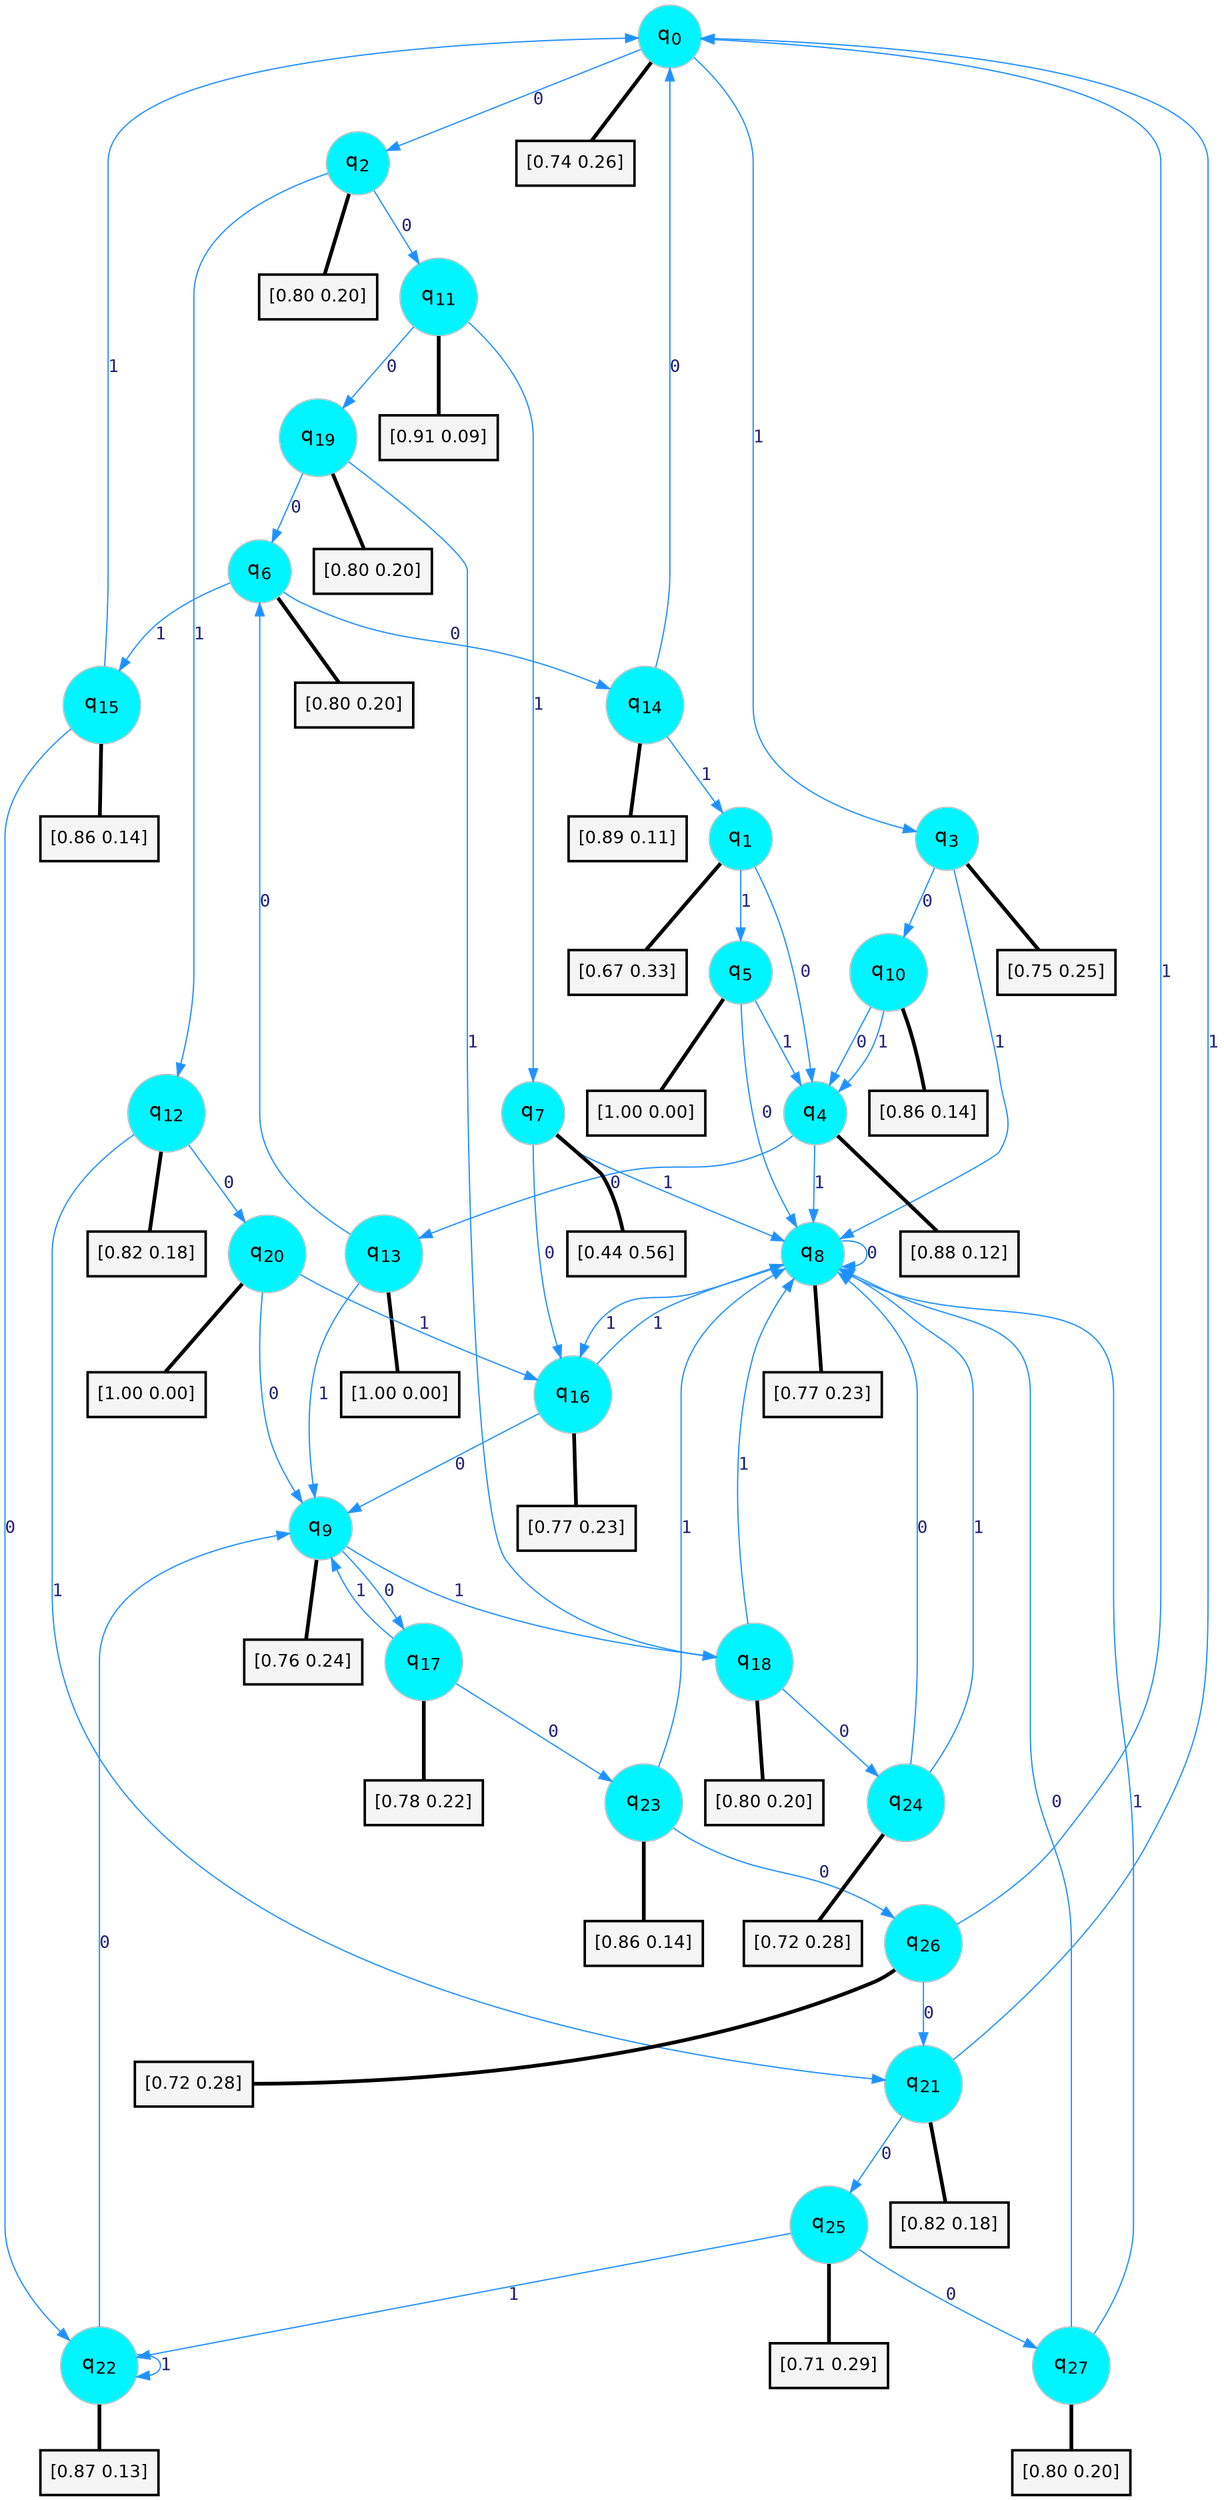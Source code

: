 digraph G {
graph [
bgcolor=transparent, dpi=300, rankdir=TD, size="40,25"];
node [
color=gray, fillcolor=turquoise1, fontcolor=black, fontname=Helvetica, fontsize=16, fontweight=bold, shape=circle, style=filled];
edge [
arrowsize=1, color=dodgerblue1, fontcolor=midnightblue, fontname=courier, fontweight=bold, penwidth=1, style=solid, weight=20];
0[label=<q<SUB>0</SUB>>];
1[label=<q<SUB>1</SUB>>];
2[label=<q<SUB>2</SUB>>];
3[label=<q<SUB>3</SUB>>];
4[label=<q<SUB>4</SUB>>];
5[label=<q<SUB>5</SUB>>];
6[label=<q<SUB>6</SUB>>];
7[label=<q<SUB>7</SUB>>];
8[label=<q<SUB>8</SUB>>];
9[label=<q<SUB>9</SUB>>];
10[label=<q<SUB>10</SUB>>];
11[label=<q<SUB>11</SUB>>];
12[label=<q<SUB>12</SUB>>];
13[label=<q<SUB>13</SUB>>];
14[label=<q<SUB>14</SUB>>];
15[label=<q<SUB>15</SUB>>];
16[label=<q<SUB>16</SUB>>];
17[label=<q<SUB>17</SUB>>];
18[label=<q<SUB>18</SUB>>];
19[label=<q<SUB>19</SUB>>];
20[label=<q<SUB>20</SUB>>];
21[label=<q<SUB>21</SUB>>];
22[label=<q<SUB>22</SUB>>];
23[label=<q<SUB>23</SUB>>];
24[label=<q<SUB>24</SUB>>];
25[label=<q<SUB>25</SUB>>];
26[label=<q<SUB>26</SUB>>];
27[label=<q<SUB>27</SUB>>];
28[label="[0.74 0.26]", shape=box,fontcolor=black, fontname=Helvetica, fontsize=14, penwidth=2, fillcolor=whitesmoke,color=black];
29[label="[0.67 0.33]", shape=box,fontcolor=black, fontname=Helvetica, fontsize=14, penwidth=2, fillcolor=whitesmoke,color=black];
30[label="[0.80 0.20]", shape=box,fontcolor=black, fontname=Helvetica, fontsize=14, penwidth=2, fillcolor=whitesmoke,color=black];
31[label="[0.75 0.25]", shape=box,fontcolor=black, fontname=Helvetica, fontsize=14, penwidth=2, fillcolor=whitesmoke,color=black];
32[label="[0.88 0.12]", shape=box,fontcolor=black, fontname=Helvetica, fontsize=14, penwidth=2, fillcolor=whitesmoke,color=black];
33[label="[1.00 0.00]", shape=box,fontcolor=black, fontname=Helvetica, fontsize=14, penwidth=2, fillcolor=whitesmoke,color=black];
34[label="[0.80 0.20]", shape=box,fontcolor=black, fontname=Helvetica, fontsize=14, penwidth=2, fillcolor=whitesmoke,color=black];
35[label="[0.44 0.56]", shape=box,fontcolor=black, fontname=Helvetica, fontsize=14, penwidth=2, fillcolor=whitesmoke,color=black];
36[label="[0.77 0.23]", shape=box,fontcolor=black, fontname=Helvetica, fontsize=14, penwidth=2, fillcolor=whitesmoke,color=black];
37[label="[0.76 0.24]", shape=box,fontcolor=black, fontname=Helvetica, fontsize=14, penwidth=2, fillcolor=whitesmoke,color=black];
38[label="[0.86 0.14]", shape=box,fontcolor=black, fontname=Helvetica, fontsize=14, penwidth=2, fillcolor=whitesmoke,color=black];
39[label="[0.91 0.09]", shape=box,fontcolor=black, fontname=Helvetica, fontsize=14, penwidth=2, fillcolor=whitesmoke,color=black];
40[label="[0.82 0.18]", shape=box,fontcolor=black, fontname=Helvetica, fontsize=14, penwidth=2, fillcolor=whitesmoke,color=black];
41[label="[1.00 0.00]", shape=box,fontcolor=black, fontname=Helvetica, fontsize=14, penwidth=2, fillcolor=whitesmoke,color=black];
42[label="[0.89 0.11]", shape=box,fontcolor=black, fontname=Helvetica, fontsize=14, penwidth=2, fillcolor=whitesmoke,color=black];
43[label="[0.86 0.14]", shape=box,fontcolor=black, fontname=Helvetica, fontsize=14, penwidth=2, fillcolor=whitesmoke,color=black];
44[label="[0.77 0.23]", shape=box,fontcolor=black, fontname=Helvetica, fontsize=14, penwidth=2, fillcolor=whitesmoke,color=black];
45[label="[0.78 0.22]", shape=box,fontcolor=black, fontname=Helvetica, fontsize=14, penwidth=2, fillcolor=whitesmoke,color=black];
46[label="[0.80 0.20]", shape=box,fontcolor=black, fontname=Helvetica, fontsize=14, penwidth=2, fillcolor=whitesmoke,color=black];
47[label="[0.80 0.20]", shape=box,fontcolor=black, fontname=Helvetica, fontsize=14, penwidth=2, fillcolor=whitesmoke,color=black];
48[label="[1.00 0.00]", shape=box,fontcolor=black, fontname=Helvetica, fontsize=14, penwidth=2, fillcolor=whitesmoke,color=black];
49[label="[0.82 0.18]", shape=box,fontcolor=black, fontname=Helvetica, fontsize=14, penwidth=2, fillcolor=whitesmoke,color=black];
50[label="[0.87 0.13]", shape=box,fontcolor=black, fontname=Helvetica, fontsize=14, penwidth=2, fillcolor=whitesmoke,color=black];
51[label="[0.86 0.14]", shape=box,fontcolor=black, fontname=Helvetica, fontsize=14, penwidth=2, fillcolor=whitesmoke,color=black];
52[label="[0.72 0.28]", shape=box,fontcolor=black, fontname=Helvetica, fontsize=14, penwidth=2, fillcolor=whitesmoke,color=black];
53[label="[0.71 0.29]", shape=box,fontcolor=black, fontname=Helvetica, fontsize=14, penwidth=2, fillcolor=whitesmoke,color=black];
54[label="[0.72 0.28]", shape=box,fontcolor=black, fontname=Helvetica, fontsize=14, penwidth=2, fillcolor=whitesmoke,color=black];
55[label="[0.80 0.20]", shape=box,fontcolor=black, fontname=Helvetica, fontsize=14, penwidth=2, fillcolor=whitesmoke,color=black];
0->2 [label=0];
0->3 [label=1];
0->28 [arrowhead=none, penwidth=3,color=black];
1->4 [label=0];
1->5 [label=1];
1->29 [arrowhead=none, penwidth=3,color=black];
2->11 [label=0];
2->12 [label=1];
2->30 [arrowhead=none, penwidth=3,color=black];
3->10 [label=0];
3->8 [label=1];
3->31 [arrowhead=none, penwidth=3,color=black];
4->13 [label=0];
4->8 [label=1];
4->32 [arrowhead=none, penwidth=3,color=black];
5->8 [label=0];
5->4 [label=1];
5->33 [arrowhead=none, penwidth=3,color=black];
6->14 [label=0];
6->15 [label=1];
6->34 [arrowhead=none, penwidth=3,color=black];
7->16 [label=0];
7->8 [label=1];
7->35 [arrowhead=none, penwidth=3,color=black];
8->8 [label=0];
8->16 [label=1];
8->36 [arrowhead=none, penwidth=3,color=black];
9->17 [label=0];
9->18 [label=1];
9->37 [arrowhead=none, penwidth=3,color=black];
10->4 [label=0];
10->4 [label=1];
10->38 [arrowhead=none, penwidth=3,color=black];
11->19 [label=0];
11->7 [label=1];
11->39 [arrowhead=none, penwidth=3,color=black];
12->20 [label=0];
12->21 [label=1];
12->40 [arrowhead=none, penwidth=3,color=black];
13->6 [label=0];
13->9 [label=1];
13->41 [arrowhead=none, penwidth=3,color=black];
14->0 [label=0];
14->1 [label=1];
14->42 [arrowhead=none, penwidth=3,color=black];
15->22 [label=0];
15->0 [label=1];
15->43 [arrowhead=none, penwidth=3,color=black];
16->9 [label=0];
16->8 [label=1];
16->44 [arrowhead=none, penwidth=3,color=black];
17->23 [label=0];
17->9 [label=1];
17->45 [arrowhead=none, penwidth=3,color=black];
18->24 [label=0];
18->8 [label=1];
18->46 [arrowhead=none, penwidth=3,color=black];
19->6 [label=0];
19->18 [label=1];
19->47 [arrowhead=none, penwidth=3,color=black];
20->9 [label=0];
20->16 [label=1];
20->48 [arrowhead=none, penwidth=3,color=black];
21->25 [label=0];
21->0 [label=1];
21->49 [arrowhead=none, penwidth=3,color=black];
22->9 [label=0];
22->22 [label=1];
22->50 [arrowhead=none, penwidth=3,color=black];
23->26 [label=0];
23->8 [label=1];
23->51 [arrowhead=none, penwidth=3,color=black];
24->8 [label=0];
24->8 [label=1];
24->52 [arrowhead=none, penwidth=3,color=black];
25->27 [label=0];
25->22 [label=1];
25->53 [arrowhead=none, penwidth=3,color=black];
26->21 [label=0];
26->0 [label=1];
26->54 [arrowhead=none, penwidth=3,color=black];
27->8 [label=0];
27->8 [label=1];
27->55 [arrowhead=none, penwidth=3,color=black];
}
